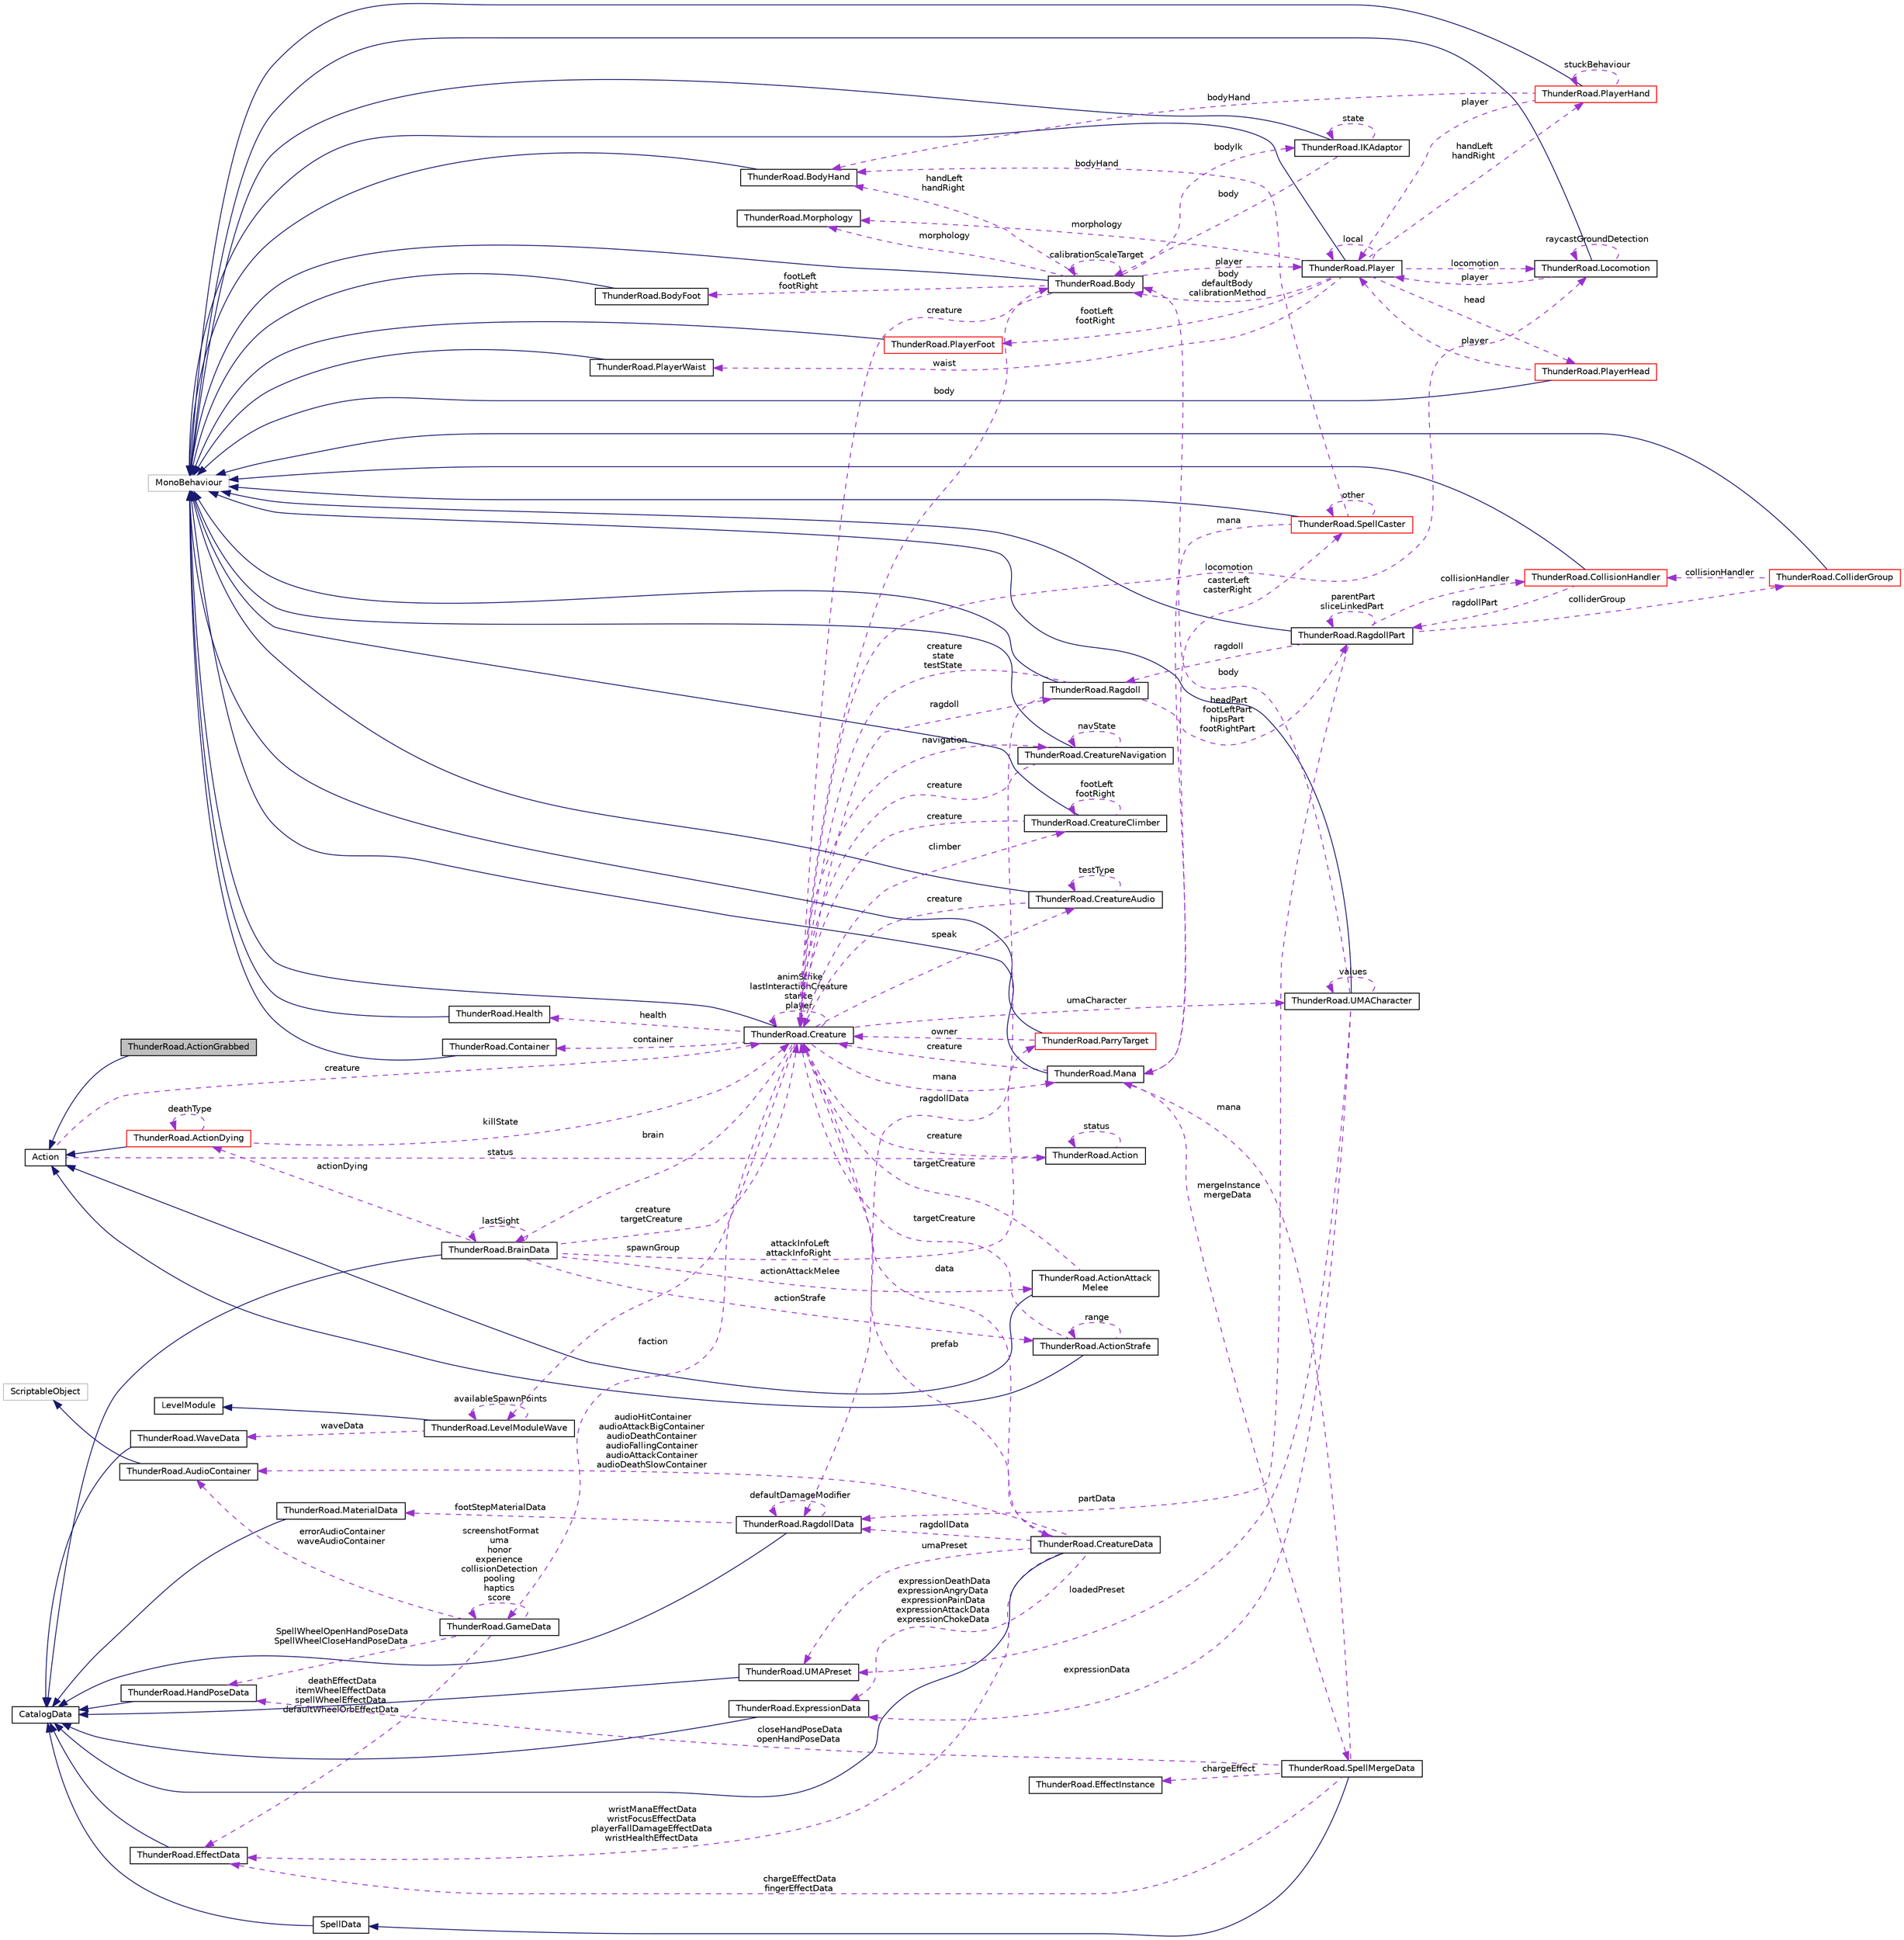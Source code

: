 digraph "ThunderRoad.ActionGrabbed"
{
 // LATEX_PDF_SIZE
  edge [fontname="Helvetica",fontsize="10",labelfontname="Helvetica",labelfontsize="10"];
  node [fontname="Helvetica",fontsize="10",shape=record];
  rankdir="LR";
  Node1 [label="ThunderRoad.ActionGrabbed",height=0.2,width=0.4,color="black", fillcolor="grey75", style="filled", fontcolor="black",tooltip="Class ActionGrabbed. Implements the ThunderRoad.Action"];
  Node2 -> Node1 [dir="back",color="midnightblue",fontsize="10",style="solid",fontname="Helvetica"];
  Node2 [label="Action",height=0.2,width=0.4,color="black", fillcolor="white", style="filled",URL="$class_thunder_road_1_1_action.html",tooltip="Class Action."];
  Node3 -> Node2 [dir="back",color="darkorchid3",fontsize="10",style="dashed",label=" creature" ,fontname="Helvetica"];
  Node3 [label="ThunderRoad.Creature",height=0.2,width=0.4,color="black", fillcolor="white", style="filled",URL="$class_thunder_road_1_1_creature.html",tooltip="Class Creature. Implements the UnityEngine.MonoBehaviour"];
  Node4 -> Node3 [dir="back",color="midnightblue",fontsize="10",style="solid",fontname="Helvetica"];
  Node4 [label="MonoBehaviour",height=0.2,width=0.4,color="grey75", fillcolor="white", style="filled",tooltip=" "];
  Node5 -> Node3 [dir="back",color="darkorchid3",fontsize="10",style="dashed",label=" climber" ,fontname="Helvetica"];
  Node5 [label="ThunderRoad.CreatureClimber",height=0.2,width=0.4,color="black", fillcolor="white", style="filled",URL="$class_thunder_road_1_1_creature_climber.html",tooltip="Class CreatureClimber. Implements the UnityEngine.MonoBehaviour"];
  Node4 -> Node5 [dir="back",color="midnightblue",fontsize="10",style="solid",fontname="Helvetica"];
  Node5 -> Node5 [dir="back",color="darkorchid3",fontsize="10",style="dashed",label=" footLeft\nfootRight" ,fontname="Helvetica"];
  Node3 -> Node5 [dir="back",color="darkorchid3",fontsize="10",style="dashed",label=" creature" ,fontname="Helvetica"];
  Node6 -> Node3 [dir="back",color="darkorchid3",fontsize="10",style="dashed",label=" health" ,fontname="Helvetica"];
  Node6 [label="ThunderRoad.Health",height=0.2,width=0.4,color="black", fillcolor="white", style="filled",URL="$class_thunder_road_1_1_health.html",tooltip="Class Health. Implements the UnityEngine.MonoBehaviour"];
  Node4 -> Node6 [dir="back",color="midnightblue",fontsize="10",style="solid",fontname="Helvetica"];
  Node7 -> Node3 [dir="back",color="darkorchid3",fontsize="10",style="dashed",label=" faction" ,fontname="Helvetica"];
  Node7 [label="ThunderRoad.GameData",height=0.2,width=0.4,color="black", fillcolor="white", style="filled",URL="$class_thunder_road_1_1_game_data.html",tooltip="Class GameData."];
  Node7 -> Node7 [dir="back",color="darkorchid3",fontsize="10",style="dashed",label=" screenshotFormat\numa\nhonor\nexperience\ncollisionDetection\npooling\nhaptics\nscore" ,fontname="Helvetica"];
  Node8 -> Node7 [dir="back",color="darkorchid3",fontsize="10",style="dashed",label=" deathEffectData\nitemWheelEffectData\nspellWheelEffectData\ndefaultWheelOrbEffectData" ,fontname="Helvetica"];
  Node8 [label="ThunderRoad.EffectData",height=0.2,width=0.4,color="black", fillcolor="white", style="filled",URL="$class_thunder_road_1_1_effect_data.html",tooltip="Class EffectData. Implements the ThunderRoad.CatalogData"];
  Node9 -> Node8 [dir="back",color="midnightblue",fontsize="10",style="solid",fontname="Helvetica"];
  Node9 [label="CatalogData",height=0.2,width=0.4,color="black", fillcolor="white", style="filled",URL="$class_thunder_road_1_1_catalog_data.html",tooltip="Class CatalogData."];
  Node10 -> Node7 [dir="back",color="darkorchid3",fontsize="10",style="dashed",label=" SpellWheelOpenHandPoseData\nSpellWheelCloseHandPoseData" ,fontname="Helvetica"];
  Node10 [label="ThunderRoad.HandPoseData",height=0.2,width=0.4,color="black", fillcolor="white", style="filled",URL="$class_thunder_road_1_1_hand_pose_data.html",tooltip="Class HandPoseData. Implements the ThunderRoad.CatalogData"];
  Node9 -> Node10 [dir="back",color="midnightblue",fontsize="10",style="solid",fontname="Helvetica"];
  Node11 -> Node7 [dir="back",color="darkorchid3",fontsize="10",style="dashed",label=" errorAudioContainer\nwaveAudioContainer" ,fontname="Helvetica"];
  Node11 [label="ThunderRoad.AudioContainer",height=0.2,width=0.4,color="black", fillcolor="white", style="filled",URL="$class_thunder_road_1_1_audio_container.html",tooltip="Class AudioContainer. Implements the UnityEngine.ScriptableObject"];
  Node12 -> Node11 [dir="back",color="midnightblue",fontsize="10",style="solid",fontname="Helvetica"];
  Node12 [label="ScriptableObject",height=0.2,width=0.4,color="grey75", fillcolor="white", style="filled",tooltip=" "];
  Node13 -> Node3 [dir="back",color="darkorchid3",fontsize="10",style="dashed",label=" spawnGroup" ,fontname="Helvetica"];
  Node13 [label="ThunderRoad.LevelModuleWave",height=0.2,width=0.4,color="black", fillcolor="white", style="filled",URL="$class_thunder_road_1_1_level_module_wave.html",tooltip="Class LevelModuleWave. Implements the ThunderRoad.LevelModule"];
  Node14 -> Node13 [dir="back",color="midnightblue",fontsize="10",style="solid",fontname="Helvetica"];
  Node14 [label="LevelModule",height=0.2,width=0.4,color="black", fillcolor="white", style="filled",URL="$class_thunder_road_1_1_level_module.html",tooltip="Class LevelModule."];
  Node13 -> Node13 [dir="back",color="darkorchid3",fontsize="10",style="dashed",label=" availableSpawnPoints" ,fontname="Helvetica"];
  Node15 -> Node13 [dir="back",color="darkorchid3",fontsize="10",style="dashed",label=" waveData" ,fontname="Helvetica"];
  Node15 [label="ThunderRoad.WaveData",height=0.2,width=0.4,color="black", fillcolor="white", style="filled",URL="$class_thunder_road_1_1_wave_data.html",tooltip="Class WaveData. Implements the ThunderRoad.CatalogData"];
  Node9 -> Node15 [dir="back",color="midnightblue",fontsize="10",style="solid",fontname="Helvetica"];
  Node16 -> Node3 [dir="back",color="darkorchid3",fontsize="10",style="dashed",label=" data" ,fontname="Helvetica"];
  Node16 [label="ThunderRoad.CreatureData",height=0.2,width=0.4,color="black", fillcolor="white", style="filled",URL="$class_thunder_road_1_1_creature_data.html",tooltip="Class CreatureData. Implements the ThunderRoad.CatalogData"];
  Node9 -> Node16 [dir="back",color="midnightblue",fontsize="10",style="solid",fontname="Helvetica"];
  Node17 -> Node16 [dir="back",color="darkorchid3",fontsize="10",style="dashed",label=" ragdollData" ,fontname="Helvetica"];
  Node17 [label="ThunderRoad.RagdollData",height=0.2,width=0.4,color="black", fillcolor="white", style="filled",URL="$class_thunder_road_1_1_ragdoll_data.html",tooltip="Class RagdollData. Implements the ThunderRoad.CatalogData"];
  Node9 -> Node17 [dir="back",color="midnightblue",fontsize="10",style="solid",fontname="Helvetica"];
  Node18 -> Node17 [dir="back",color="darkorchid3",fontsize="10",style="dashed",label=" footStepMaterialData" ,fontname="Helvetica"];
  Node18 [label="ThunderRoad.MaterialData",height=0.2,width=0.4,color="black", fillcolor="white", style="filled",URL="$class_thunder_road_1_1_material_data.html",tooltip="Class MaterialData. Implements the ThunderRoad.CatalogData"];
  Node9 -> Node18 [dir="back",color="midnightblue",fontsize="10",style="solid",fontname="Helvetica"];
  Node17 -> Node17 [dir="back",color="darkorchid3",fontsize="10",style="dashed",label=" defaultDamageModifier" ,fontname="Helvetica"];
  Node8 -> Node16 [dir="back",color="darkorchid3",fontsize="10",style="dashed",label=" wristManaEffectData\nwristFocusEffectData\nplayerFallDamageEffectData\nwristHealthEffectData" ,fontname="Helvetica"];
  Node19 -> Node16 [dir="back",color="darkorchid3",fontsize="10",style="dashed",label=" umaPreset" ,fontname="Helvetica"];
  Node19 [label="ThunderRoad.UMAPreset",height=0.2,width=0.4,color="black", fillcolor="white", style="filled",URL="$class_thunder_road_1_1_u_m_a_preset.html",tooltip="Class UMAPreset. Implements the ThunderRoad.CatalogData"];
  Node9 -> Node19 [dir="back",color="midnightblue",fontsize="10",style="solid",fontname="Helvetica"];
  Node11 -> Node16 [dir="back",color="darkorchid3",fontsize="10",style="dashed",label=" audioHitContainer\naudioAttackBigContainer\naudioDeathContainer\naudioFallingContainer\naudioAttackContainer\naudioDeathSlowContainer" ,fontname="Helvetica"];
  Node20 -> Node16 [dir="back",color="darkorchid3",fontsize="10",style="dashed",label=" expressionDeathData\nexpressionAngryData\nexpressionPainData\nexpressionAttackData\nexpressionChokeData" ,fontname="Helvetica"];
  Node20 [label="ThunderRoad.ExpressionData",height=0.2,width=0.4,color="black", fillcolor="white", style="filled",URL="$class_thunder_road_1_1_expression_data.html",tooltip="Class ExpressionData. Implements the ThunderRoad.CatalogData"];
  Node9 -> Node20 [dir="back",color="midnightblue",fontsize="10",style="solid",fontname="Helvetica"];
  Node3 -> Node16 [dir="back",color="darkorchid3",fontsize="10",style="dashed",label=" prefab" ,fontname="Helvetica"];
  Node21 -> Node3 [dir="back",color="darkorchid3",fontsize="10",style="dashed",label=" locomotion" ,fontname="Helvetica"];
  Node21 [label="ThunderRoad.Locomotion",height=0.2,width=0.4,color="black", fillcolor="white", style="filled",URL="$class_thunder_road_1_1_locomotion.html",tooltip="Class Locomotion. Implements the UnityEngine.MonoBehaviour"];
  Node4 -> Node21 [dir="back",color="midnightblue",fontsize="10",style="solid",fontname="Helvetica"];
  Node22 -> Node21 [dir="back",color="darkorchid3",fontsize="10",style="dashed",label=" player" ,fontname="Helvetica"];
  Node22 [label="ThunderRoad.Player",height=0.2,width=0.4,color="black", fillcolor="white", style="filled",URL="$class_thunder_road_1_1_player.html",tooltip="Class Player. Implements the UnityEngine.MonoBehaviour"];
  Node4 -> Node22 [dir="back",color="midnightblue",fontsize="10",style="solid",fontname="Helvetica"];
  Node23 -> Node22 [dir="back",color="darkorchid3",fontsize="10",style="dashed",label=" footLeft\nfootRight" ,fontname="Helvetica"];
  Node23 [label="ThunderRoad.PlayerFoot",height=0.2,width=0.4,color="red", fillcolor="white", style="filled",URL="$class_thunder_road_1_1_player_foot.html",tooltip="Class PlayerFoot. Implements the UnityEngine.MonoBehaviour"];
  Node4 -> Node23 [dir="back",color="midnightblue",fontsize="10",style="solid",fontname="Helvetica"];
  Node22 -> Node22 [dir="back",color="darkorchid3",fontsize="10",style="dashed",label=" local" ,fontname="Helvetica"];
  Node77 -> Node22 [dir="back",color="darkorchid3",fontsize="10",style="dashed",label=" morphology" ,fontname="Helvetica"];
  Node77 [label="ThunderRoad.Morphology",height=0.2,width=0.4,color="black", fillcolor="white", style="filled",URL="$class_thunder_road_1_1_morphology.html",tooltip="Class Morphology."];
  Node21 -> Node22 [dir="back",color="darkorchid3",fontsize="10",style="dashed",label=" locomotion" ,fontname="Helvetica"];
  Node78 -> Node22 [dir="back",color="darkorchid3",fontsize="10",style="dashed",label=" head" ,fontname="Helvetica"];
  Node78 [label="ThunderRoad.PlayerHead",height=0.2,width=0.4,color="red", fillcolor="white", style="filled",URL="$class_thunder_road_1_1_player_head.html",tooltip="Class PlayerHead. Implements the UnityEngine.MonoBehaviour"];
  Node4 -> Node78 [dir="back",color="midnightblue",fontsize="10",style="solid",fontname="Helvetica"];
  Node22 -> Node78 [dir="back",color="darkorchid3",fontsize="10",style="dashed",label=" player" ,fontname="Helvetica"];
  Node79 -> Node22 [dir="back",color="darkorchid3",fontsize="10",style="dashed",label=" body\ndefaultBody\ncalibrationMethod" ,fontname="Helvetica"];
  Node79 [label="ThunderRoad.Body",height=0.2,width=0.4,color="black", fillcolor="white", style="filled",URL="$class_thunder_road_1_1_body.html",tooltip="Class Body. Implements the UnityEngine.MonoBehaviour"];
  Node4 -> Node79 [dir="back",color="midnightblue",fontsize="10",style="solid",fontname="Helvetica"];
  Node22 -> Node79 [dir="back",color="darkorchid3",fontsize="10",style="dashed",label=" player" ,fontname="Helvetica"];
  Node77 -> Node79 [dir="back",color="darkorchid3",fontsize="10",style="dashed",label=" morphology" ,fontname="Helvetica"];
  Node80 -> Node79 [dir="back",color="darkorchid3",fontsize="10",style="dashed",label=" bodyIk" ,fontname="Helvetica"];
  Node80 [label="ThunderRoad.IKAdaptor",height=0.2,width=0.4,color="black", fillcolor="white", style="filled",URL="$class_thunder_road_1_1_i_k_adaptor.html",tooltip="Class IKAdaptor. Implements the UnityEngine.MonoBehaviour"];
  Node4 -> Node80 [dir="back",color="midnightblue",fontsize="10",style="solid",fontname="Helvetica"];
  Node80 -> Node80 [dir="back",color="darkorchid3",fontsize="10",style="dashed",label=" state" ,fontname="Helvetica"];
  Node79 -> Node80 [dir="back",color="darkorchid3",fontsize="10",style="dashed",label=" body" ,fontname="Helvetica"];
  Node79 -> Node79 [dir="back",color="darkorchid3",fontsize="10",style="dashed",label=" calibrationScaleTarget" ,fontname="Helvetica"];
  Node3 -> Node79 [dir="back",color="darkorchid3",fontsize="10",style="dashed",label=" creature" ,fontname="Helvetica"];
  Node46 -> Node79 [dir="back",color="darkorchid3",fontsize="10",style="dashed",label=" handLeft\nhandRight" ,fontname="Helvetica"];
  Node46 [label="ThunderRoad.BodyHand",height=0.2,width=0.4,color="black", fillcolor="white", style="filled",URL="$class_thunder_road_1_1_body_hand.html",tooltip="Class BodyHand. Implements the UnityEngine.MonoBehaviour"];
  Node4 -> Node46 [dir="back",color="midnightblue",fontsize="10",style="solid",fontname="Helvetica"];
  Node81 -> Node79 [dir="back",color="darkorchid3",fontsize="10",style="dashed",label=" footLeft\nfootRight" ,fontname="Helvetica"];
  Node81 [label="ThunderRoad.BodyFoot",height=0.2,width=0.4,color="black", fillcolor="white", style="filled",URL="$class_thunder_road_1_1_body_foot.html",tooltip="Class BodyFoot. Implements the UnityEngine.MonoBehaviour"];
  Node4 -> Node81 [dir="back",color="midnightblue",fontsize="10",style="solid",fontname="Helvetica"];
  Node82 -> Node22 [dir="back",color="darkorchid3",fontsize="10",style="dashed",label=" waist" ,fontname="Helvetica"];
  Node82 [label="ThunderRoad.PlayerWaist",height=0.2,width=0.4,color="black", fillcolor="white", style="filled",URL="$class_thunder_road_1_1_player_waist.html",tooltip="Class PlayerWaist. Implements the UnityEngine.MonoBehaviour"];
  Node4 -> Node82 [dir="back",color="midnightblue",fontsize="10",style="solid",fontname="Helvetica"];
  Node71 -> Node22 [dir="back",color="darkorchid3",fontsize="10",style="dashed",label=" handLeft\nhandRight" ,fontname="Helvetica"];
  Node71 [label="ThunderRoad.PlayerHand",height=0.2,width=0.4,color="red", fillcolor="white", style="filled",URL="$class_thunder_road_1_1_player_hand.html",tooltip="Class PlayerHand. Implements the UnityEngine.MonoBehaviour"];
  Node4 -> Node71 [dir="back",color="midnightblue",fontsize="10",style="solid",fontname="Helvetica"];
  Node22 -> Node71 [dir="back",color="darkorchid3",fontsize="10",style="dashed",label=" player" ,fontname="Helvetica"];
  Node46 -> Node71 [dir="back",color="darkorchid3",fontsize="10",style="dashed",label=" bodyHand" ,fontname="Helvetica"];
  Node71 -> Node71 [dir="back",color="darkorchid3",fontsize="10",style="dashed",label=" stuckBehaviour" ,fontname="Helvetica"];
  Node21 -> Node21 [dir="back",color="darkorchid3",fontsize="10",style="dashed",label=" raycastGroundDetection" ,fontname="Helvetica"];
  Node50 -> Node3 [dir="back",color="darkorchid3",fontsize="10",style="dashed",label=" ragdoll" ,fontname="Helvetica"];
  Node50 [label="ThunderRoad.Ragdoll",height=0.2,width=0.4,color="black", fillcolor="white", style="filled",URL="$class_thunder_road_1_1_ragdoll.html",tooltip="Class Ragdoll. Implements the UnityEngine.MonoBehaviour"];
  Node4 -> Node50 [dir="back",color="midnightblue",fontsize="10",style="solid",fontname="Helvetica"];
  Node17 -> Node50 [dir="back",color="darkorchid3",fontsize="10",style="dashed",label=" ragdollData" ,fontname="Helvetica"];
  Node51 -> Node50 [dir="back",color="darkorchid3",fontsize="10",style="dashed",label=" headPart\nfootLeftPart\nhipsPart\nfootRightPart" ,fontname="Helvetica"];
  Node51 [label="ThunderRoad.RagdollPart",height=0.2,width=0.4,color="black", fillcolor="white", style="filled",URL="$class_thunder_road_1_1_ragdoll_part.html",tooltip="Class RagdollPart. Implements the UnityEngine.MonoBehaviour"];
  Node4 -> Node51 [dir="back",color="midnightblue",fontsize="10",style="solid",fontname="Helvetica"];
  Node52 -> Node51 [dir="back",color="darkorchid3",fontsize="10",style="dashed",label=" collisionHandler" ,fontname="Helvetica"];
  Node52 [label="ThunderRoad.CollisionHandler",height=0.2,width=0.4,color="red", fillcolor="white", style="filled",URL="$class_thunder_road_1_1_collision_handler.html",tooltip="Class CollisionHandler. Implements the UnityEngine.MonoBehaviour"];
  Node4 -> Node52 [dir="back",color="midnightblue",fontsize="10",style="solid",fontname="Helvetica"];
  Node51 -> Node52 [dir="back",color="darkorchid3",fontsize="10",style="dashed",label=" ragdollPart" ,fontname="Helvetica"];
  Node17 -> Node51 [dir="back",color="darkorchid3",fontsize="10",style="dashed",label=" partData" ,fontname="Helvetica"];
  Node51 -> Node51 [dir="back",color="darkorchid3",fontsize="10",style="dashed",label=" parentPart\nsliceLinkedPart" ,fontname="Helvetica"];
  Node50 -> Node51 [dir="back",color="darkorchid3",fontsize="10",style="dashed",label=" ragdoll" ,fontname="Helvetica"];
  Node54 -> Node51 [dir="back",color="darkorchid3",fontsize="10",style="dashed",label=" colliderGroup" ,fontname="Helvetica"];
  Node54 [label="ThunderRoad.ColliderGroup",height=0.2,width=0.4,color="red", fillcolor="white", style="filled",URL="$class_thunder_road_1_1_collider_group.html",tooltip="Class ColliderGroup. Implements the UnityEngine.MonoBehaviour"];
  Node4 -> Node54 [dir="back",color="midnightblue",fontsize="10",style="solid",fontname="Helvetica"];
  Node52 -> Node54 [dir="back",color="darkorchid3",fontsize="10",style="dashed",label=" collisionHandler" ,fontname="Helvetica"];
  Node3 -> Node50 [dir="back",color="darkorchid3",fontsize="10",style="dashed",label=" creature\nstate\ntestState" ,fontname="Helvetica"];
  Node79 -> Node3 [dir="back",color="darkorchid3",fontsize="10",style="dashed",label=" body" ,fontname="Helvetica"];
  Node83 -> Node3 [dir="back",color="darkorchid3",fontsize="10",style="dashed",label=" speak" ,fontname="Helvetica"];
  Node83 [label="ThunderRoad.CreatureAudio",height=0.2,width=0.4,color="black", fillcolor="white", style="filled",URL="$class_thunder_road_1_1_creature_audio.html",tooltip="Class CreatureAudio. Implements the UnityEngine.MonoBehaviour"];
  Node4 -> Node83 [dir="back",color="midnightblue",fontsize="10",style="solid",fontname="Helvetica"];
  Node83 -> Node83 [dir="back",color="darkorchid3",fontsize="10",style="dashed",label=" testType" ,fontname="Helvetica"];
  Node3 -> Node83 [dir="back",color="darkorchid3",fontsize="10",style="dashed",label=" creature" ,fontname="Helvetica"];
  Node3 -> Node3 [dir="back",color="darkorchid3",fontsize="10",style="dashed",label=" animStrike\nlastInteractionCreature\nstance\nplayer" ,fontname="Helvetica"];
  Node43 -> Node3 [dir="back",color="darkorchid3",fontsize="10",style="dashed",label=" mana" ,fontname="Helvetica"];
  Node43 [label="ThunderRoad.Mana",height=0.2,width=0.4,color="black", fillcolor="white", style="filled",URL="$class_thunder_road_1_1_mana.html",tooltip="Class Mana. Implements the UnityEngine.MonoBehaviour"];
  Node4 -> Node43 [dir="back",color="midnightblue",fontsize="10",style="solid",fontname="Helvetica"];
  Node44 -> Node43 [dir="back",color="darkorchid3",fontsize="10",style="dashed",label=" mergeInstance\nmergeData" ,fontname="Helvetica"];
  Node44 [label="ThunderRoad.SpellMergeData",height=0.2,width=0.4,color="black", fillcolor="white", style="filled",URL="$class_thunder_road_1_1_spell_merge_data.html",tooltip="Class SpellMergeData. Implements the ThunderRoad.SpellData"];
  Node40 -> Node44 [dir="back",color="midnightblue",fontsize="10",style="solid",fontname="Helvetica"];
  Node40 [label="SpellData",height=0.2,width=0.4,color="black", fillcolor="white", style="filled",URL="$class_thunder_road_1_1_spell_data.html",tooltip="Class SpellData. Implements the ThunderRoad.CatalogData"];
  Node9 -> Node40 [dir="back",color="midnightblue",fontsize="10",style="solid",fontname="Helvetica"];
  Node8 -> Node44 [dir="back",color="darkorchid3",fontsize="10",style="dashed",label=" chargeEffectData\nfingerEffectData" ,fontname="Helvetica"];
  Node10 -> Node44 [dir="back",color="darkorchid3",fontsize="10",style="dashed",label=" closeHandPoseData\nopenHandPoseData" ,fontname="Helvetica"];
  Node43 -> Node44 [dir="back",color="darkorchid3",fontsize="10",style="dashed",label=" mana" ,fontname="Helvetica"];
  Node41 -> Node44 [dir="back",color="darkorchid3",fontsize="10",style="dashed",label=" chargeEffect" ,fontname="Helvetica"];
  Node41 [label="ThunderRoad.EffectInstance",height=0.2,width=0.4,color="black", fillcolor="white", style="filled",URL="$class_thunder_road_1_1_effect_instance.html",tooltip="Class EffectInstance."];
  Node38 -> Node43 [dir="back",color="darkorchid3",fontsize="10",style="dashed",label=" casterLeft\ncasterRight" ,fontname="Helvetica"];
  Node38 [label="ThunderRoad.SpellCaster",height=0.2,width=0.4,color="red", fillcolor="white", style="filled",URL="$class_thunder_road_1_1_spell_caster.html",tooltip="Class SpellCaster. Implements the UnityEngine.MonoBehaviour"];
  Node4 -> Node38 [dir="back",color="midnightblue",fontsize="10",style="solid",fontname="Helvetica"];
  Node38 -> Node38 [dir="back",color="darkorchid3",fontsize="10",style="dashed",label=" other" ,fontname="Helvetica"];
  Node43 -> Node38 [dir="back",color="darkorchid3",fontsize="10",style="dashed",label=" mana" ,fontname="Helvetica"];
  Node46 -> Node38 [dir="back",color="darkorchid3",fontsize="10",style="dashed",label=" bodyHand" ,fontname="Helvetica"];
  Node3 -> Node43 [dir="back",color="darkorchid3",fontsize="10",style="dashed",label=" creature" ,fontname="Helvetica"];
  Node84 -> Node3 [dir="back",color="darkorchid3",fontsize="10",style="dashed",label=" umaCharacter" ,fontname="Helvetica"];
  Node84 [label="ThunderRoad.UMACharacter",height=0.2,width=0.4,color="black", fillcolor="white", style="filled",URL="$class_thunder_road_1_1_u_m_a_character.html",tooltip="Class UMACharacter. Implements the UnityEngine.MonoBehaviour"];
  Node4 -> Node84 [dir="back",color="midnightblue",fontsize="10",style="solid",fontname="Helvetica"];
  Node19 -> Node84 [dir="back",color="darkorchid3",fontsize="10",style="dashed",label=" loadedPreset" ,fontname="Helvetica"];
  Node79 -> Node84 [dir="back",color="darkorchid3",fontsize="10",style="dashed",label=" body" ,fontname="Helvetica"];
  Node20 -> Node84 [dir="back",color="darkorchid3",fontsize="10",style="dashed",label=" expressionData" ,fontname="Helvetica"];
  Node84 -> Node84 [dir="back",color="darkorchid3",fontsize="10",style="dashed",label=" values" ,fontname="Helvetica"];
  Node85 -> Node3 [dir="back",color="darkorchid3",fontsize="10",style="dashed",label=" container" ,fontname="Helvetica"];
  Node85 [label="ThunderRoad.Container",height=0.2,width=0.4,color="black", fillcolor="white", style="filled",URL="$class_thunder_road_1_1_container.html",tooltip="Class Container. Implements the UnityEngine.MonoBehaviour"];
  Node4 -> Node85 [dir="back",color="midnightblue",fontsize="10",style="solid",fontname="Helvetica"];
  Node86 -> Node3 [dir="back",color="darkorchid3",fontsize="10",style="dashed",label=" brain" ,fontname="Helvetica"];
  Node86 [label="ThunderRoad.BrainData",height=0.2,width=0.4,color="black", fillcolor="white", style="filled",URL="$class_thunder_road_1_1_brain_data.html",tooltip="Class BrainData. Implements the ThunderRoad.CatalogData"];
  Node9 -> Node86 [dir="back",color="midnightblue",fontsize="10",style="solid",fontname="Helvetica"];
  Node87 -> Node86 [dir="back",color="darkorchid3",fontsize="10",style="dashed",label=" actionDying" ,fontname="Helvetica"];
  Node87 [label="ThunderRoad.ActionDying",height=0.2,width=0.4,color="red", fillcolor="white", style="filled",URL="$class_thunder_road_1_1_action_dying.html",tooltip="Class ActionDying. Implements the ThunderRoad.Action"];
  Node2 -> Node87 [dir="back",color="midnightblue",fontsize="10",style="solid",fontname="Helvetica"];
  Node87 -> Node87 [dir="back",color="darkorchid3",fontsize="10",style="dashed",label=" deathType" ,fontname="Helvetica"];
  Node3 -> Node87 [dir="back",color="darkorchid3",fontsize="10",style="dashed",label=" killState" ,fontname="Helvetica"];
  Node88 -> Node86 [dir="back",color="darkorchid3",fontsize="10",style="dashed",label=" attackInfoLeft\nattackInfoRight" ,fontname="Helvetica"];
  Node88 [label="ThunderRoad.ParryTarget",height=0.2,width=0.4,color="red", fillcolor="white", style="filled",URL="$class_thunder_road_1_1_parry_target.html",tooltip="Class ParryTarget. Implements the UnityEngine.MonoBehaviour"];
  Node4 -> Node88 [dir="back",color="midnightblue",fontsize="10",style="solid",fontname="Helvetica"];
  Node3 -> Node88 [dir="back",color="darkorchid3",fontsize="10",style="dashed",label=" owner" ,fontname="Helvetica"];
  Node90 -> Node86 [dir="back",color="darkorchid3",fontsize="10",style="dashed",label=" actionAttackMelee" ,fontname="Helvetica"];
  Node90 [label="ThunderRoad.ActionAttack\lMelee",height=0.2,width=0.4,color="black", fillcolor="white", style="filled",URL="$class_thunder_road_1_1_action_attack_melee.html",tooltip="Class ActionAttackMelee. Implements the ThunderRoad.Action"];
  Node2 -> Node90 [dir="back",color="midnightblue",fontsize="10",style="solid",fontname="Helvetica"];
  Node3 -> Node90 [dir="back",color="darkorchid3",fontsize="10",style="dashed",label=" targetCreature" ,fontname="Helvetica"];
  Node3 -> Node86 [dir="back",color="darkorchid3",fontsize="10",style="dashed",label=" creature\ntargetCreature" ,fontname="Helvetica"];
  Node86 -> Node86 [dir="back",color="darkorchid3",fontsize="10",style="dashed",label=" lastSight" ,fontname="Helvetica"];
  Node91 -> Node86 [dir="back",color="darkorchid3",fontsize="10",style="dashed",label=" actionStrafe" ,fontname="Helvetica"];
  Node91 [label="ThunderRoad.ActionStrafe",height=0.2,width=0.4,color="black", fillcolor="white", style="filled",URL="$class_thunder_road_1_1_action_strafe.html",tooltip="Class ActionStrafe. Implements the ThunderRoad.Action"];
  Node2 -> Node91 [dir="back",color="midnightblue",fontsize="10",style="solid",fontname="Helvetica"];
  Node3 -> Node91 [dir="back",color="darkorchid3",fontsize="10",style="dashed",label=" targetCreature" ,fontname="Helvetica"];
  Node91 -> Node91 [dir="back",color="darkorchid3",fontsize="10",style="dashed",label=" range" ,fontname="Helvetica"];
  Node92 -> Node3 [dir="back",color="darkorchid3",fontsize="10",style="dashed",label=" navigation" ,fontname="Helvetica"];
  Node92 [label="ThunderRoad.CreatureNavigation",height=0.2,width=0.4,color="black", fillcolor="white", style="filled",URL="$class_thunder_road_1_1_creature_navigation.html",tooltip="Class CreatureNavigation. Implements the UnityEngine.MonoBehaviour"];
  Node4 -> Node92 [dir="back",color="midnightblue",fontsize="10",style="solid",fontname="Helvetica"];
  Node3 -> Node92 [dir="back",color="darkorchid3",fontsize="10",style="dashed",label=" creature" ,fontname="Helvetica"];
  Node92 -> Node92 [dir="back",color="darkorchid3",fontsize="10",style="dashed",label=" navState" ,fontname="Helvetica"];
  Node93 -> Node2 [dir="back",color="darkorchid3",fontsize="10",style="dashed",label=" status" ,fontname="Helvetica"];
  Node93 [label="ThunderRoad.Action",height=0.2,width=0.4,color="black", fillcolor="white", style="filled",URL="$class_thunder_road_1_1_action.html",tooltip="Class Action."];
  Node3 -> Node93 [dir="back",color="darkorchid3",fontsize="10",style="dashed",label=" creature" ,fontname="Helvetica"];
  Node93 -> Node93 [dir="back",color="darkorchid3",fontsize="10",style="dashed",label=" status" ,fontname="Helvetica"];
}
